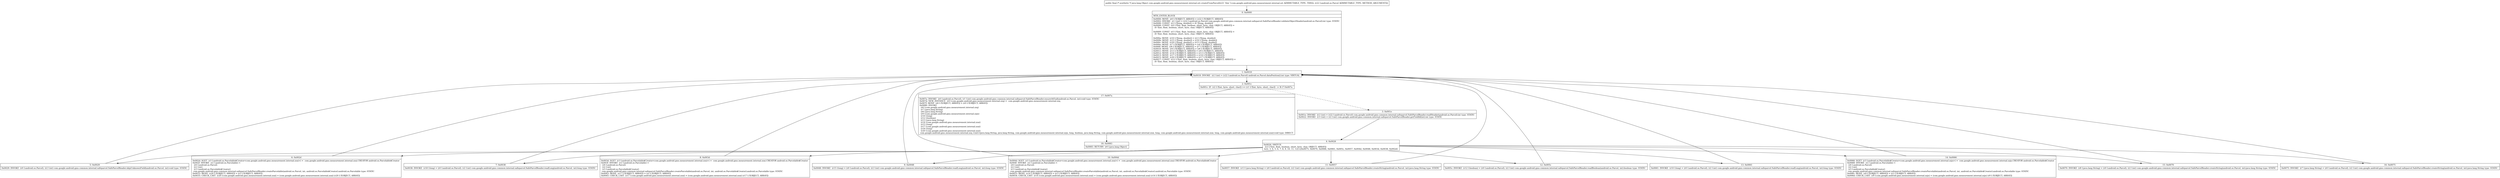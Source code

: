 digraph "CFG forcom.google.android.gms.measurement.internal.zzt.createFromParcel(Landroid\/os\/Parcel;)Ljava\/lang\/Object;" {
Node_0 [shape=record,label="{0\:\ 0x0000|MTH_ENTER_BLOCK\l|0x0000: MOVE  (r0 I:?[OBJECT, ARRAY]) = (r22 I:?[OBJECT, ARRAY]) \l0x0002: INVOKE  (r1 I:int) = (r22 I:android.os.Parcel) com.google.android.gms.common.internal.safeparcel.SafeParcelReader.validateObjectHeader(android.os.Parcel):int type: STATIC \l0x0006: CONST  (r2 I:?[long, double]) = (0 ?[long, double]) \l0x0008: CONST  (r4 I:?[int, float, boolean, short, byte, char, OBJECT, ARRAY]) = \l  (0 ?[int, float, boolean, short, byte, char, OBJECT, ARRAY])\l \l0x0009: CONST  (r5 I:?[int, float, boolean, short, byte, char, OBJECT, ARRAY]) = \l  (0 ?[int, float, boolean, short, byte, char, OBJECT, ARRAY])\l \l0x000a: MOVE  (r10 I:?[long, double]) = (r2 I:?[long, double]) \l0x000b: MOVE  (r15 I:?[long, double]) = (r10 I:?[long, double]) \l0x000c: MOVE  (r18 I:?[long, double]) = (r15 I:?[long, double]) \l0x000e: MOVE  (r7 I:?[OBJECT, ARRAY]) = (r4 I:?[OBJECT, ARRAY]) \l0x000f: MOVE  (r8 I:?[OBJECT, ARRAY]) = (r7 I:?[OBJECT, ARRAY]) \l0x0010: MOVE  (r9 I:?[OBJECT, ARRAY]) = (r8 I:?[OBJECT, ARRAY]) \l0x0011: MOVE  (r13 I:?[OBJECT, ARRAY]) = (r9 I:?[OBJECT, ARRAY]) \l0x0012: MOVE  (r14 I:?[OBJECT, ARRAY]) = (r13 I:?[OBJECT, ARRAY]) \l0x0013: MOVE  (r17 I:?[OBJECT, ARRAY]) = (r14 I:?[OBJECT, ARRAY]) \l0x0015: MOVE  (r20 I:?[OBJECT, ARRAY]) = (r17 I:?[OBJECT, ARRAY]) \l0x0017: CONST  (r12 I:?[int, float, boolean, short, byte, char, OBJECT, ARRAY]) = \l  (0 ?[int, float, boolean, short, byte, char, OBJECT, ARRAY])\l \l}"];
Node_1 [shape=record,label="{1\:\ 0x0018|0x0018: INVOKE  (r2 I:int) = (r22 I:android.os.Parcel) android.os.Parcel.dataPosition():int type: VIRTUAL \l}"];
Node_2 [shape=record,label="{2\:\ 0x001c|0x001c: IF  (r2 I:?[int, byte, short, char]) \>= (r1 I:?[int, byte, short, char])  \-\> B:17:0x007a \l}"];
Node_3 [shape=record,label="{3\:\ 0x001e|0x001e: INVOKE  (r2 I:int) = (r22 I:android.os.Parcel) com.google.android.gms.common.internal.safeparcel.SafeParcelReader.readHeader(android.os.Parcel):int type: STATIC \l0x0022: INVOKE  (r3 I:int) = (r2 I:int) com.google.android.gms.common.internal.safeparcel.SafeParcelReader.getFieldId(int):int type: STATIC \l}"];
Node_4 [shape=record,label="{4\:\ 0x0026|0x0026: SWITCH  \l  (r3 I:?[int, float, boolean, short, byte, char, OBJECT, ARRAY])\l k:[2, 3, 4, 5, 6, 7, 8, 9, 10, 11, 12] t:[0x0075, 0x0070, 0x0066, 0x0061, 0x005c, 0x0057, 0x004d, 0x0048, 0x003d, 0x0038, 0x002d] \l}"];
Node_5 [shape=record,label="{5\:\ 0x0029|0x0029: INVOKE  (r0 I:android.os.Parcel), (r2 I:int) com.google.android.gms.common.internal.safeparcel.SafeParcelReader.skipUnknownField(android.os.Parcel, int):void type: STATIC \l}"];
Node_6 [shape=record,label="{6\:\ 0x002d|0x002d: SGET  (r3 I:android.os.Parcelable$Creator\<com.google.android.gms.measurement.internal.zzai\>) =  com.google.android.gms.measurement.internal.zzai.CREATOR android.os.Parcelable$Creator \l0x002f: INVOKE  (r2 I:android.os.Parcelable) = \l  (r0 I:android.os.Parcel)\l  (r2 I:int)\l  (r3 I:android.os.Parcelable$Creator)\l com.google.android.gms.common.internal.safeparcel.SafeParcelReader.createParcelable(android.os.Parcel, int, android.os.Parcelable$Creator):android.os.Parcelable type: STATIC \l0x0033: MOVE  (r20 I:?[OBJECT, ARRAY]) = (r2 I:?[OBJECT, ARRAY]) \l0x0035: CHECK_CAST  (r20 I:com.google.android.gms.measurement.internal.zzai) = (com.google.android.gms.measurement.internal.zzai) (r20 I:?[OBJECT, ARRAY]) \l}"];
Node_7 [shape=record,label="{7\:\ 0x0038|0x0038: INVOKE  (r18 I:long) = (r0 I:android.os.Parcel), (r2 I:int) com.google.android.gms.common.internal.safeparcel.SafeParcelReader.readLong(android.os.Parcel, int):long type: STATIC \l}"];
Node_8 [shape=record,label="{8\:\ 0x003d|0x003d: SGET  (r3 I:android.os.Parcelable$Creator\<com.google.android.gms.measurement.internal.zzai\>) =  com.google.android.gms.measurement.internal.zzai.CREATOR android.os.Parcelable$Creator \l0x003f: INVOKE  (r2 I:android.os.Parcelable) = \l  (r0 I:android.os.Parcel)\l  (r2 I:int)\l  (r3 I:android.os.Parcelable$Creator)\l com.google.android.gms.common.internal.safeparcel.SafeParcelReader.createParcelable(android.os.Parcel, int, android.os.Parcelable$Creator):android.os.Parcelable type: STATIC \l0x0043: MOVE  (r17 I:?[OBJECT, ARRAY]) = (r2 I:?[OBJECT, ARRAY]) \l0x0045: CHECK_CAST  (r17 I:com.google.android.gms.measurement.internal.zzai) = (com.google.android.gms.measurement.internal.zzai) (r17 I:?[OBJECT, ARRAY]) \l}"];
Node_9 [shape=record,label="{9\:\ 0x0048|0x0048: INVOKE  (r15 I:long) = (r0 I:android.os.Parcel), (r2 I:int) com.google.android.gms.common.internal.safeparcel.SafeParcelReader.readLong(android.os.Parcel, int):long type: STATIC \l}"];
Node_10 [shape=record,label="{10\:\ 0x004d|0x004d: SGET  (r3 I:android.os.Parcelable$Creator\<com.google.android.gms.measurement.internal.zzai\>) =  com.google.android.gms.measurement.internal.zzai.CREATOR android.os.Parcelable$Creator \l0x004f: INVOKE  (r2 I:android.os.Parcelable) = \l  (r0 I:android.os.Parcel)\l  (r2 I:int)\l  (r3 I:android.os.Parcelable$Creator)\l com.google.android.gms.common.internal.safeparcel.SafeParcelReader.createParcelable(android.os.Parcel, int, android.os.Parcelable$Creator):android.os.Parcelable type: STATIC \l0x0053: MOVE  (r14 I:?[OBJECT, ARRAY]) = (r2 I:?[OBJECT, ARRAY]) \l0x0054: CHECK_CAST  (r14 I:com.google.android.gms.measurement.internal.zzai) = (com.google.android.gms.measurement.internal.zzai) (r14 I:?[OBJECT, ARRAY]) \l}"];
Node_11 [shape=record,label="{11\:\ 0x0057|0x0057: INVOKE  (r13 I:java.lang.String) = (r0 I:android.os.Parcel), (r2 I:int) com.google.android.gms.common.internal.safeparcel.SafeParcelReader.createString(android.os.Parcel, int):java.lang.String type: STATIC \l}"];
Node_12 [shape=record,label="{12\:\ 0x005c|0x005c: INVOKE  (r12 I:boolean) = (r0 I:android.os.Parcel), (r2 I:int) com.google.android.gms.common.internal.safeparcel.SafeParcelReader.readBoolean(android.os.Parcel, int):boolean type: STATIC \l}"];
Node_13 [shape=record,label="{13\:\ 0x0061|0x0061: INVOKE  (r10 I:long) = (r0 I:android.os.Parcel), (r2 I:int) com.google.android.gms.common.internal.safeparcel.SafeParcelReader.readLong(android.os.Parcel, int):long type: STATIC \l}"];
Node_14 [shape=record,label="{14\:\ 0x0066|0x0066: SGET  (r3 I:android.os.Parcelable$Creator\<com.google.android.gms.measurement.internal.zzjn\>) =  com.google.android.gms.measurement.internal.zzjn.CREATOR android.os.Parcelable$Creator \l0x0068: INVOKE  (r2 I:android.os.Parcelable) = \l  (r0 I:android.os.Parcel)\l  (r2 I:int)\l  (r3 I:android.os.Parcelable$Creator)\l com.google.android.gms.common.internal.safeparcel.SafeParcelReader.createParcelable(android.os.Parcel, int, android.os.Parcelable$Creator):android.os.Parcelable type: STATIC \l0x006c: MOVE  (r9 I:?[OBJECT, ARRAY]) = (r2 I:?[OBJECT, ARRAY]) \l0x006d: CHECK_CAST  (r9 I:com.google.android.gms.measurement.internal.zzjn) = (com.google.android.gms.measurement.internal.zzjn) (r9 I:?[OBJECT, ARRAY]) \l}"];
Node_15 [shape=record,label="{15\:\ 0x0070|0x0070: INVOKE  (r8 I:java.lang.String) = (r0 I:android.os.Parcel), (r2 I:int) com.google.android.gms.common.internal.safeparcel.SafeParcelReader.createString(android.os.Parcel, int):java.lang.String type: STATIC \l}"];
Node_16 [shape=record,label="{16\:\ 0x0075|0x0075: INVOKE  (r7 I:java.lang.String) = (r0 I:android.os.Parcel), (r2 I:int) com.google.android.gms.common.internal.safeparcel.SafeParcelReader.createString(android.os.Parcel, int):java.lang.String type: STATIC \l}"];
Node_17 [shape=record,label="{17\:\ 0x007a|0x007a: INVOKE  (r0 I:android.os.Parcel), (r1 I:int) com.google.android.gms.common.internal.safeparcel.SafeParcelReader.ensureAtEnd(android.os.Parcel, int):void type: STATIC \l0x007d: NEW_INSTANCE  (r0 I:com.google.android.gms.measurement.internal.zzq) =  com.google.android.gms.measurement.internal.zzq \l0x007f: MOVE  (r6 I:?[OBJECT, ARRAY]) = (r0 I:?[OBJECT, ARRAY]) \l0x0080: INVOKE  \l  (r6 I:com.google.android.gms.measurement.internal.zzq)\l  (r7 I:java.lang.String)\l  (r8 I:java.lang.String)\l  (r9 I:com.google.android.gms.measurement.internal.zzjn)\l  (r10 I:long)\l  (r12 I:boolean)\l  (r13 I:java.lang.String)\l  (r14 I:com.google.android.gms.measurement.internal.zzai)\l  (r15 I:long)\l  (r17 I:com.google.android.gms.measurement.internal.zzai)\l  (r18 I:long)\l  (r20 I:com.google.android.gms.measurement.internal.zzai)\l com.google.android.gms.measurement.internal.zzq.\<init\>(java.lang.String, java.lang.String, com.google.android.gms.measurement.internal.zzjn, long, boolean, java.lang.String, com.google.android.gms.measurement.internal.zzai, long, com.google.android.gms.measurement.internal.zzai, long, com.google.android.gms.measurement.internal.zzai):void type: DIRECT \l}"];
Node_18 [shape=record,label="{18\:\ 0x0083|0x0083: RETURN  (r0 I:java.lang.Object) \l}"];
MethodNode[shape=record,label="{public final \/* synthetic *\/ java.lang.Object com.google.android.gms.measurement.internal.zzt.createFromParcel((r21 'this' I:com.google.android.gms.measurement.internal.zzt A[IMMUTABLE_TYPE, THIS]), (r22 I:android.os.Parcel A[IMMUTABLE_TYPE, METHOD_ARGUMENT])) }"];
MethodNode -> Node_0;
Node_0 -> Node_1;
Node_1 -> Node_2;
Node_2 -> Node_3[style=dashed];
Node_2 -> Node_17;
Node_3 -> Node_4;
Node_4 -> Node_5;
Node_4 -> Node_6;
Node_4 -> Node_7;
Node_4 -> Node_8;
Node_4 -> Node_9;
Node_4 -> Node_10;
Node_4 -> Node_11;
Node_4 -> Node_12;
Node_4 -> Node_13;
Node_4 -> Node_14;
Node_4 -> Node_15;
Node_4 -> Node_16;
Node_5 -> Node_1;
Node_6 -> Node_1;
Node_7 -> Node_1;
Node_8 -> Node_1;
Node_9 -> Node_1;
Node_10 -> Node_1;
Node_11 -> Node_1;
Node_12 -> Node_1;
Node_13 -> Node_1;
Node_14 -> Node_1;
Node_15 -> Node_1;
Node_16 -> Node_1;
Node_17 -> Node_18;
}

